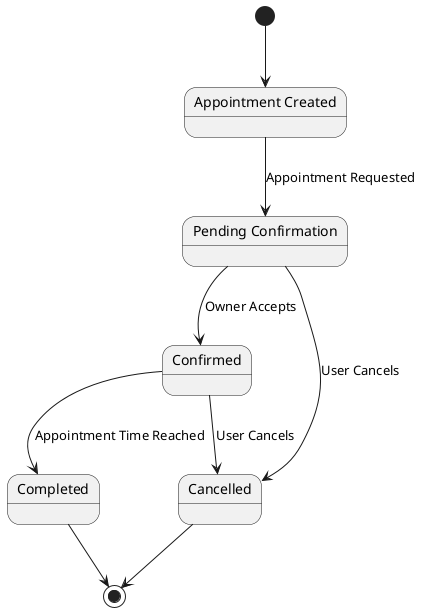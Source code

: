 @startuml state_machine_diagram

state "Appointment Created" as Created
state "Pending Confirmation" as Pending
state "Confirmed" as Confirmed
state "Cancelled" as Cancelled
state "Completed" as Completed

[*] --> Created
Created --> Pending : Appointment Requested
Pending --> Confirmed : Owner Accepts
Pending --> Cancelled : User Cancels
Confirmed --> Cancelled : User Cancels
Confirmed --> Completed : Appointment Time Reached
Cancelled --> [*]
Completed --> [*]

@enduml
